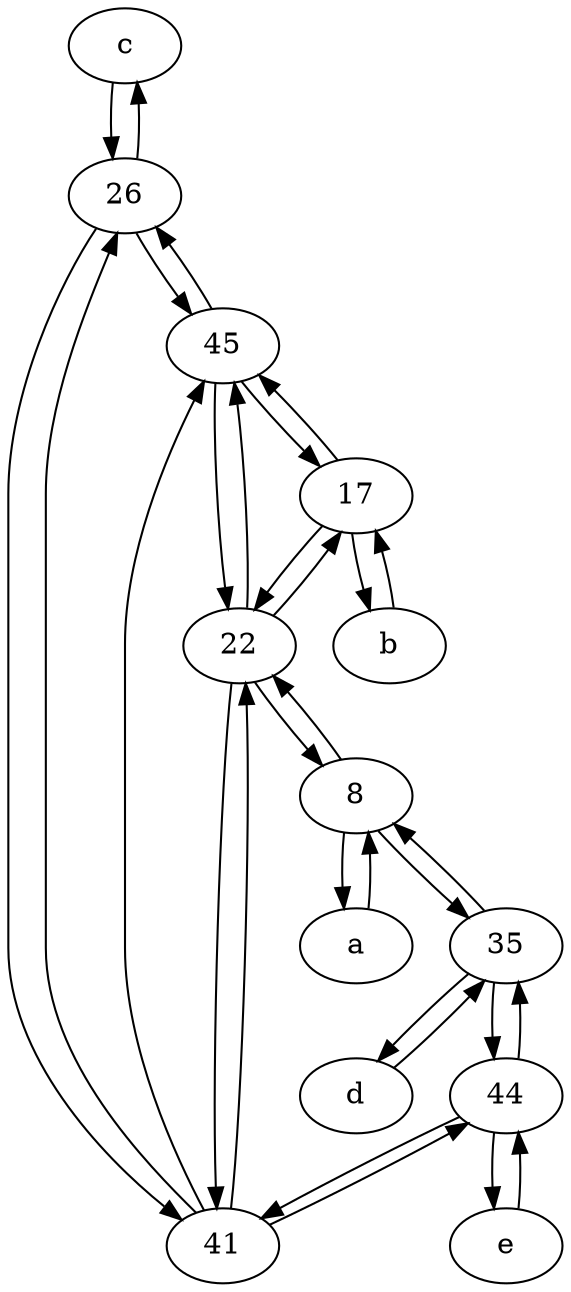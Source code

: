 digraph  {
	c [pos="20,10!"];
	17;
	26;
	44;
	b [pos="50,20!"];
	41;
	d [pos="20,30!"];
	e [pos="30,50!"];
	35;
	a [pos="40,10!"];
	22;
	8;
	45;
	8 -> 35;
	17 -> 22;
	41 -> 44;
	e -> 44;
	22 -> 8;
	17 -> 45;
	22 -> 45;
	8 -> a;
	d -> 35;
	44 -> 41;
	35 -> 44;
	22 -> 17;
	22 -> 41;
	8 -> 22;
	26 -> c;
	17 -> b;
	35 -> d;
	45 -> 22;
	41 -> 45;
	45 -> 26;
	26 -> 45;
	35 -> 8;
	41 -> 22;
	44 -> 35;
	45 -> 17;
	41 -> 26;
	c -> 26;
	a -> 8;
	b -> 17;
	44 -> e;
	26 -> 41;

	}